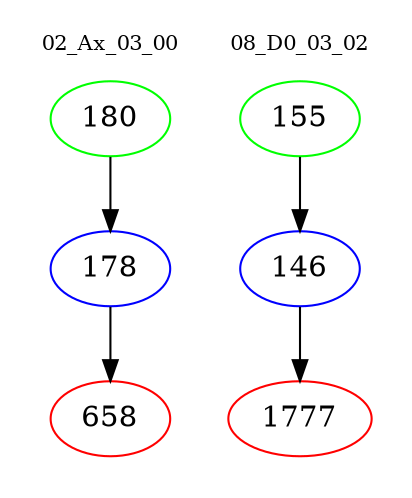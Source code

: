 digraph{
subgraph cluster_0 {
color = white
label = "02_Ax_03_00";
fontsize=10;
T0_180 [label="180", color="green"]
T0_180 -> T0_178 [color="black"]
T0_178 [label="178", color="blue"]
T0_178 -> T0_658 [color="black"]
T0_658 [label="658", color="red"]
}
subgraph cluster_1 {
color = white
label = "08_D0_03_02";
fontsize=10;
T1_155 [label="155", color="green"]
T1_155 -> T1_146 [color="black"]
T1_146 [label="146", color="blue"]
T1_146 -> T1_1777 [color="black"]
T1_1777 [label="1777", color="red"]
}
}
